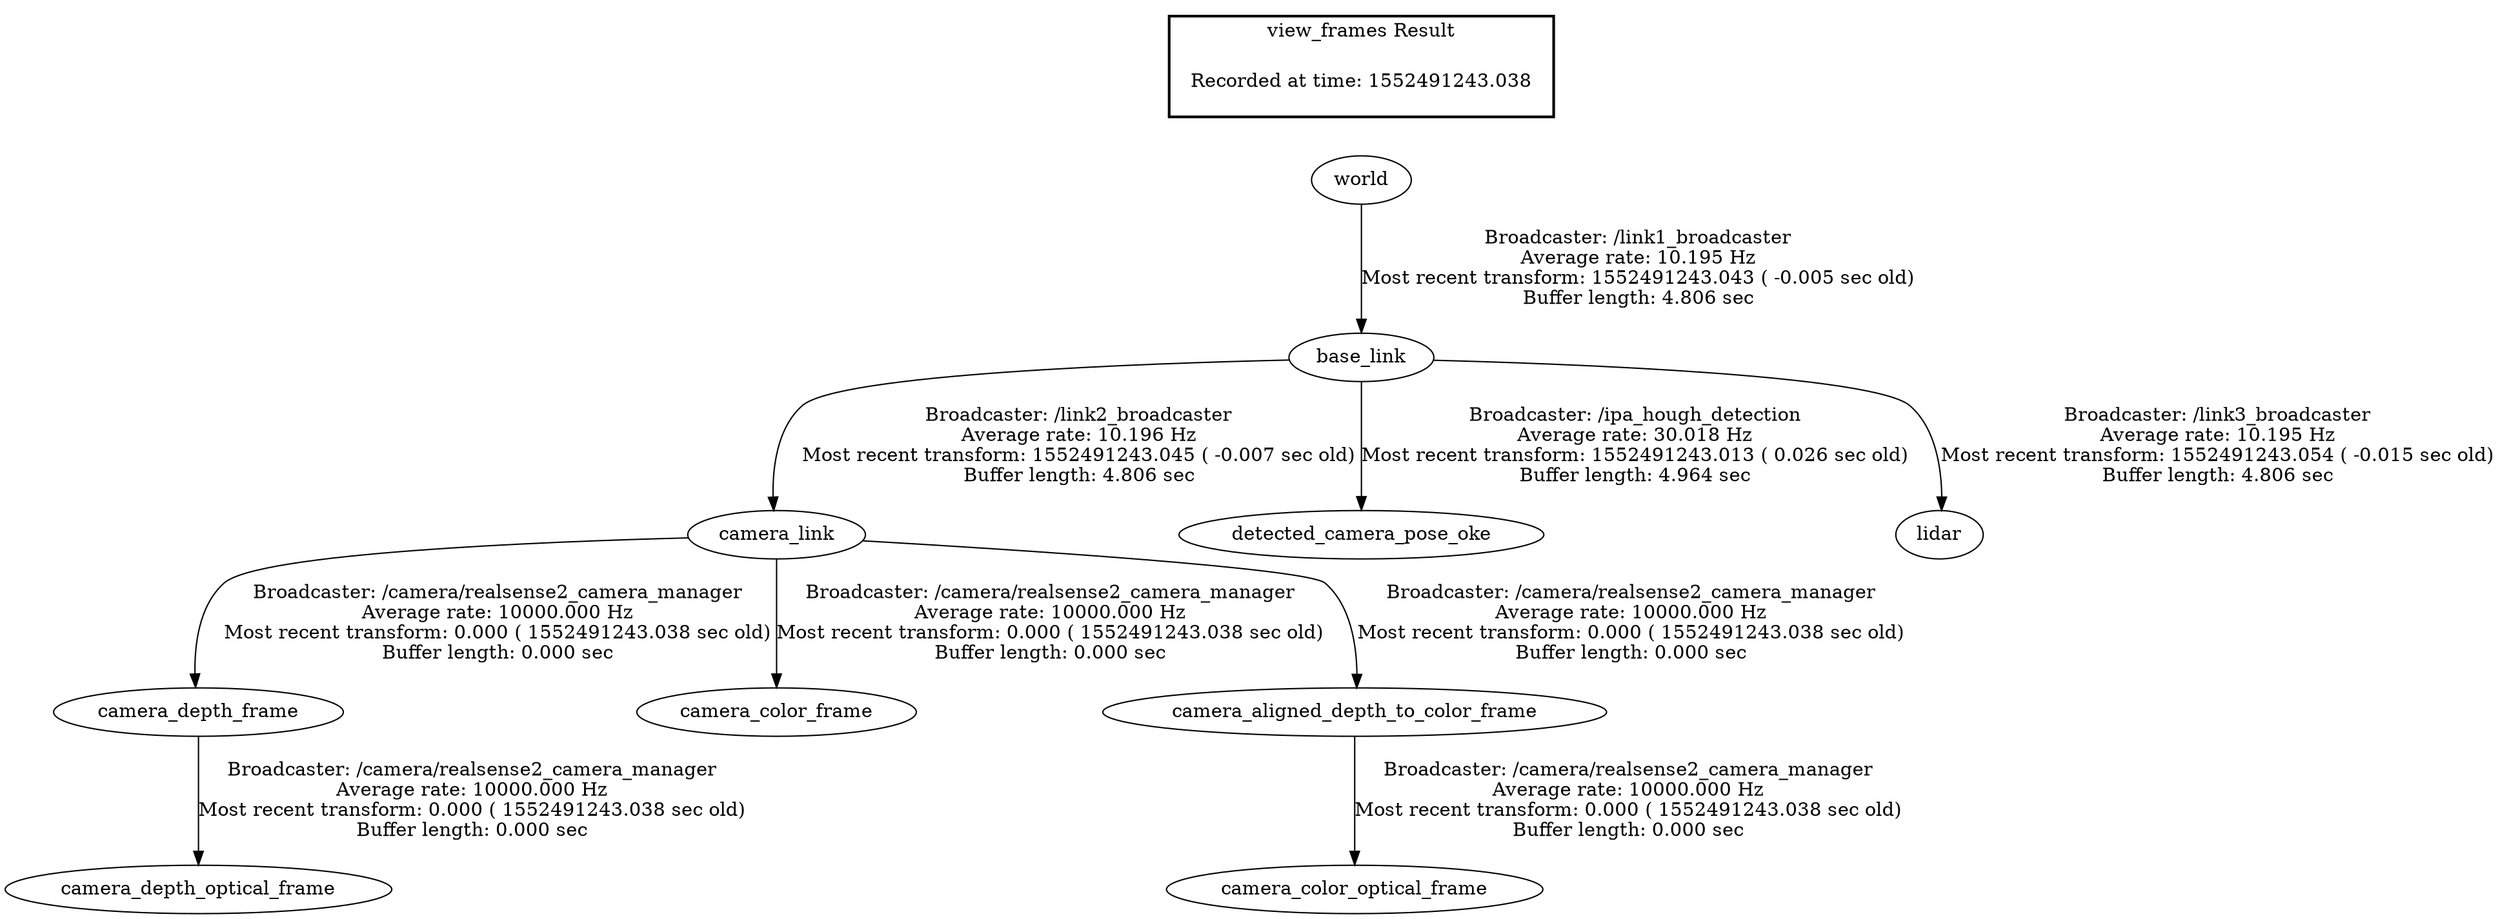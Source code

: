 digraph G {
"camera_link" -> "camera_depth_frame"[label="Broadcaster: /camera/realsense2_camera_manager\nAverage rate: 10000.000 Hz\nMost recent transform: 0.000 ( 1552491243.038 sec old)\nBuffer length: 0.000 sec\n"];
"base_link" -> "camera_link"[label="Broadcaster: /link2_broadcaster\nAverage rate: 10.196 Hz\nMost recent transform: 1552491243.045 ( -0.007 sec old)\nBuffer length: 4.806 sec\n"];
"camera_depth_frame" -> "camera_depth_optical_frame"[label="Broadcaster: /camera/realsense2_camera_manager\nAverage rate: 10000.000 Hz\nMost recent transform: 0.000 ( 1552491243.038 sec old)\nBuffer length: 0.000 sec\n"];
"camera_link" -> "camera_color_frame"[label="Broadcaster: /camera/realsense2_camera_manager\nAverage rate: 10000.000 Hz\nMost recent transform: 0.000 ( 1552491243.038 sec old)\nBuffer length: 0.000 sec\n"];
"camera_aligned_depth_to_color_frame" -> "camera_color_optical_frame"[label="Broadcaster: /camera/realsense2_camera_manager\nAverage rate: 10000.000 Hz\nMost recent transform: 0.000 ( 1552491243.038 sec old)\nBuffer length: 0.000 sec\n"];
"camera_link" -> "camera_aligned_depth_to_color_frame"[label="Broadcaster: /camera/realsense2_camera_manager\nAverage rate: 10000.000 Hz\nMost recent transform: 0.000 ( 1552491243.038 sec old)\nBuffer length: 0.000 sec\n"];
"base_link" -> "detected_camera_pose_oke"[label="Broadcaster: /ipa_hough_detection\nAverage rate: 30.018 Hz\nMost recent transform: 1552491243.013 ( 0.026 sec old)\nBuffer length: 4.964 sec\n"];
"world" -> "base_link"[label="Broadcaster: /link1_broadcaster\nAverage rate: 10.195 Hz\nMost recent transform: 1552491243.043 ( -0.005 sec old)\nBuffer length: 4.806 sec\n"];
"base_link" -> "lidar"[label="Broadcaster: /link3_broadcaster\nAverage rate: 10.195 Hz\nMost recent transform: 1552491243.054 ( -0.015 sec old)\nBuffer length: 4.806 sec\n"];
edge [style=invis];
 subgraph cluster_legend { style=bold; color=black; label ="view_frames Result";
"Recorded at time: 1552491243.038"[ shape=plaintext ] ;
 }->"world";
}
